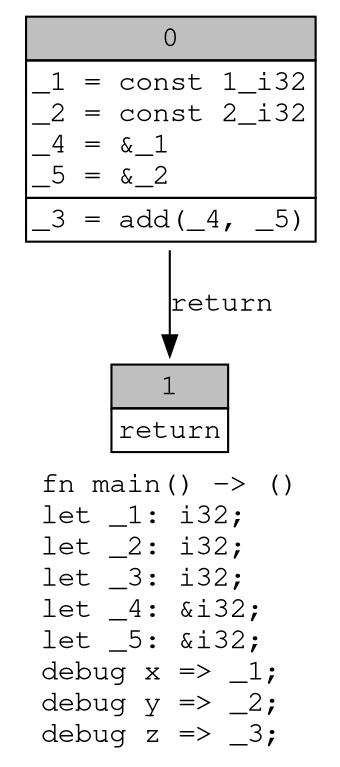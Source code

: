 digraph Mir_0_5 {
    graph [fontname="Courier, monospace"];
    node [fontname="Courier, monospace"];
    edge [fontname="Courier, monospace"];
    label=<fn main() -&gt; ()<br align="left"/>let _1: i32;<br align="left"/>let _2: i32;<br align="left"/>let _3: i32;<br align="left"/>let _4: &amp;i32;<br align="left"/>let _5: &amp;i32;<br align="left"/>debug x =&gt; _1;<br align="left"/>debug y =&gt; _2;<br align="left"/>debug z =&gt; _3;<br align="left"/>>;
    bb0__0_5 [shape="none", label=<<table border="0" cellborder="1" cellspacing="0"><tr><td bgcolor="gray" align="center" colspan="1">0</td></tr><tr><td align="left" balign="left">_1 = const 1_i32<br/>_2 = const 2_i32<br/>_4 = &amp;_1<br/>_5 = &amp;_2<br/></td></tr><tr><td align="left">_3 = add(_4, _5)</td></tr></table>>];
    bb1__0_5 [shape="none", label=<<table border="0" cellborder="1" cellspacing="0"><tr><td bgcolor="gray" align="center" colspan="1">1</td></tr><tr><td align="left">return</td></tr></table>>];
    bb0__0_5 -> bb1__0_5 [label="return"];
}
